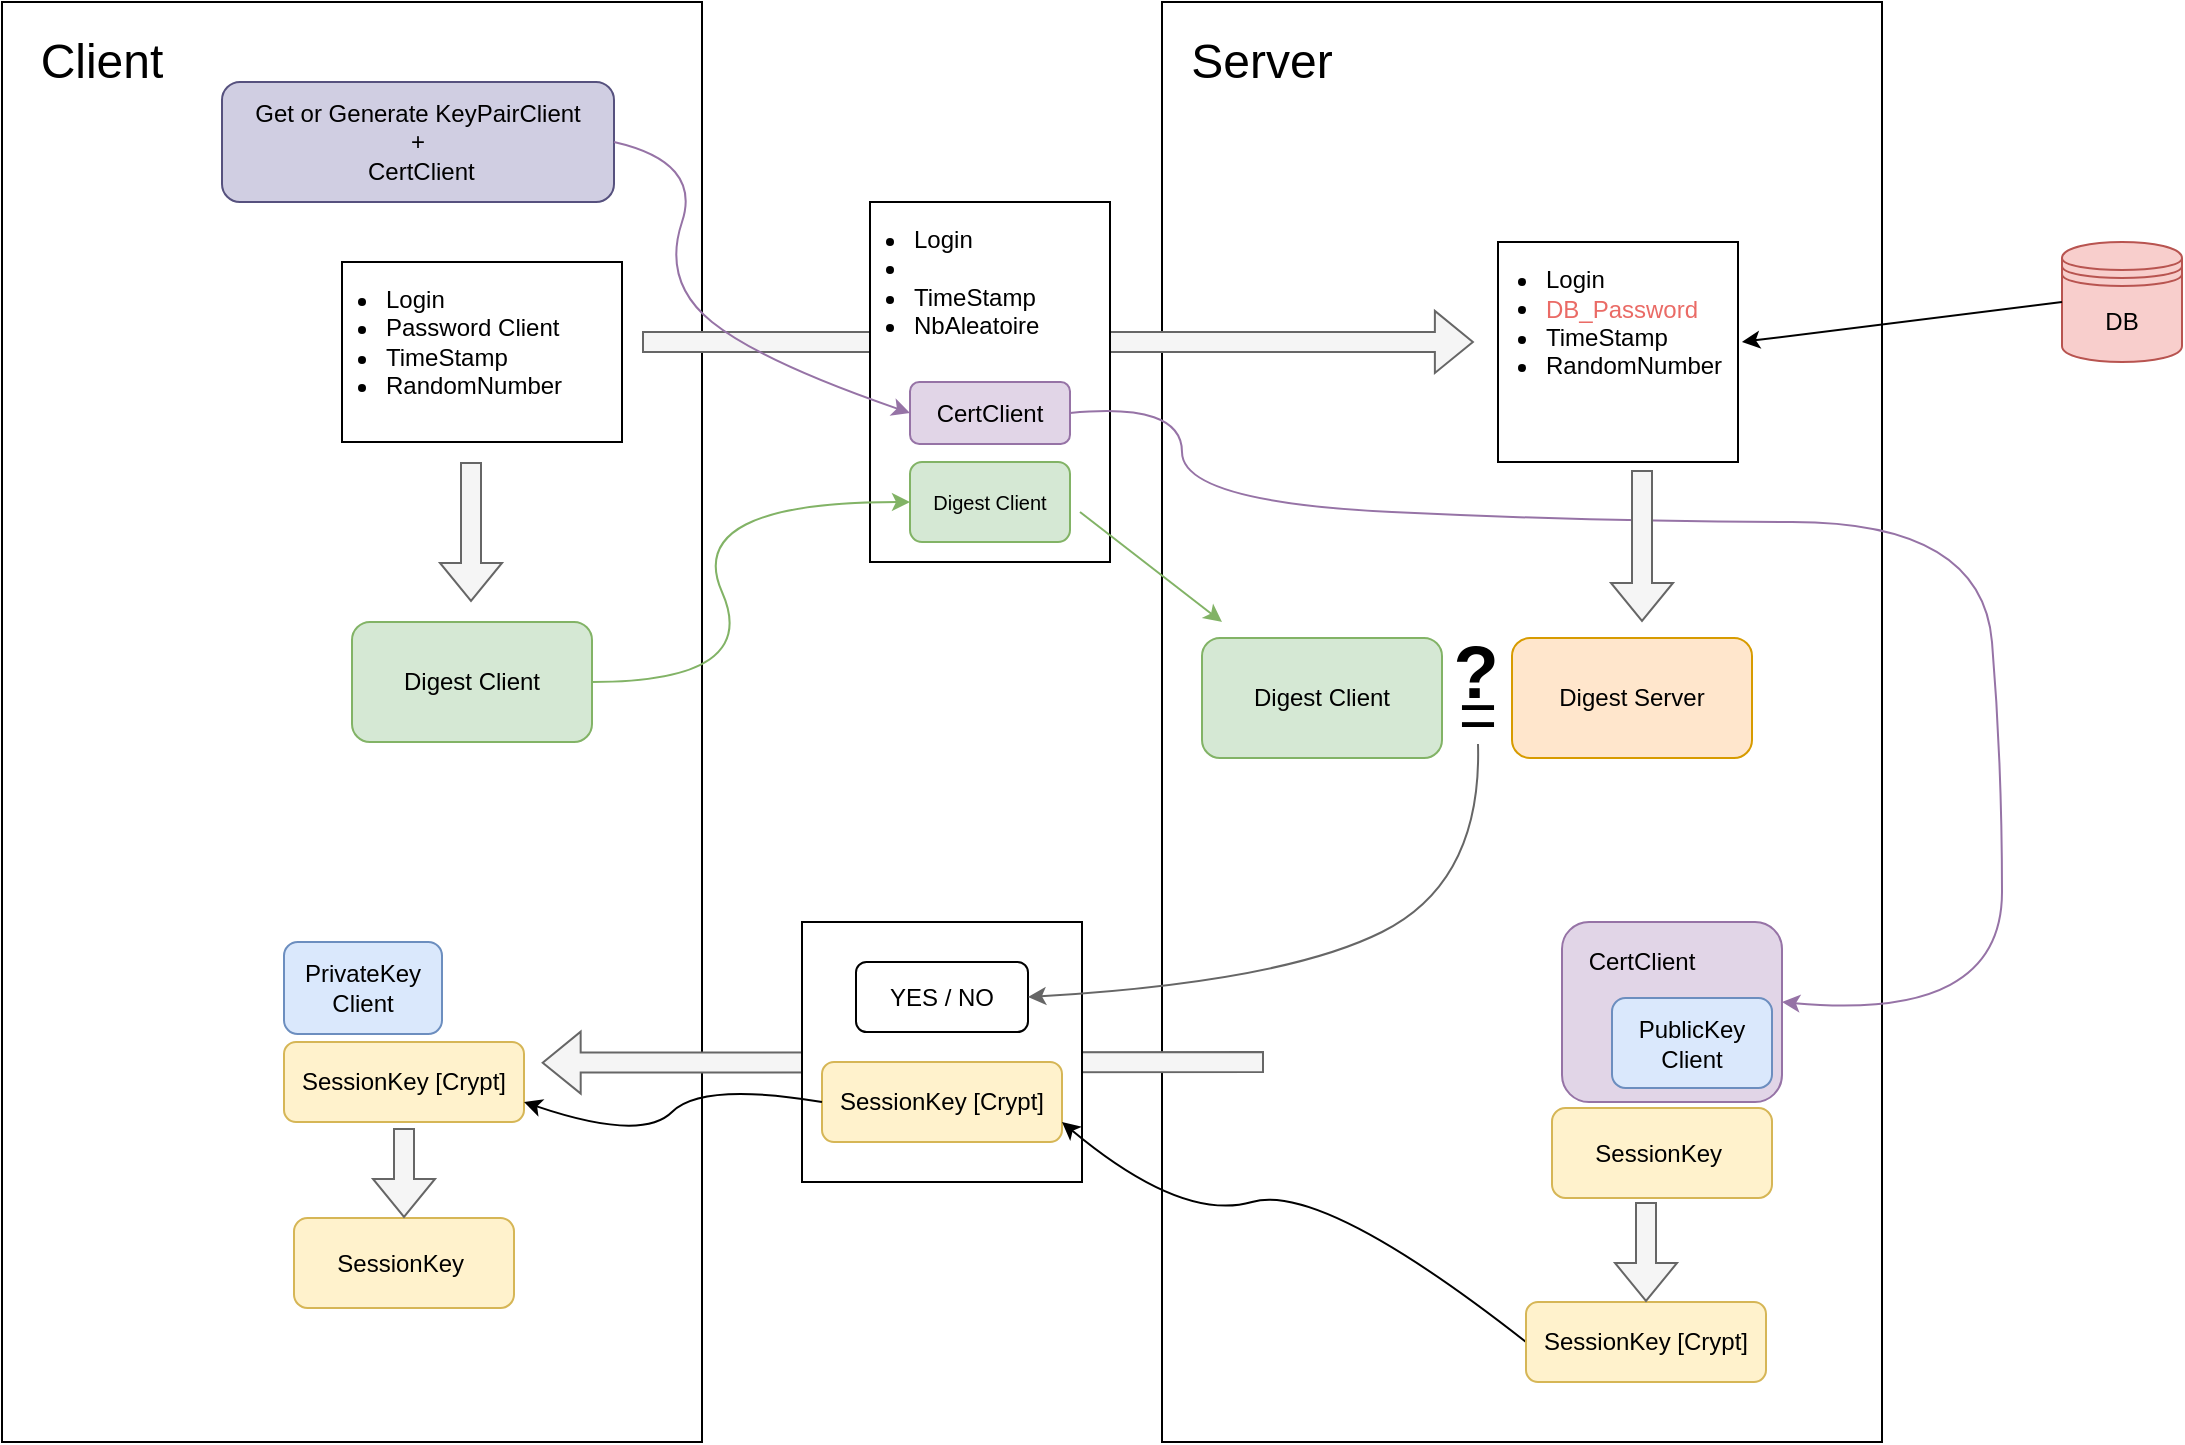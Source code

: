 <mxfile version="22.1.17" type="device">
  <diagram name="Page-1" id="_kBdx59m5xkJ6XI0RrxY">
    <mxGraphModel dx="2498" dy="861" grid="1" gridSize="10" guides="1" tooltips="1" connect="1" arrows="1" fold="1" page="1" pageScale="1" pageWidth="827" pageHeight="1169" math="0" shadow="0">
      <root>
        <mxCell id="0" />
        <mxCell id="1" parent="0" />
        <mxCell id="dsNefd5nOvSLwHh5b7ko-42" value="" style="rounded=0;whiteSpace=wrap;html=1;" parent="1" vertex="1">
          <mxGeometry x="440" width="360" height="720" as="geometry" />
        </mxCell>
        <mxCell id="dsNefd5nOvSLwHh5b7ko-41" value="" style="rounded=0;whiteSpace=wrap;html=1;" parent="1" vertex="1">
          <mxGeometry x="-140" width="350" height="720" as="geometry" />
        </mxCell>
        <mxCell id="dsNefd5nOvSLwHh5b7ko-5" value="" style="group" parent="1" vertex="1" connectable="0">
          <mxGeometry x="10" y="110" width="170" height="120" as="geometry" />
        </mxCell>
        <mxCell id="dsNefd5nOvSLwHh5b7ko-1" value="" style="rounded=0;whiteSpace=wrap;html=1;" parent="dsNefd5nOvSLwHh5b7ko-5" vertex="1">
          <mxGeometry x="20" y="20" width="140" height="90" as="geometry" />
        </mxCell>
        <mxCell id="dsNefd5nOvSLwHh5b7ko-3" value="&lt;ul&gt;&lt;li&gt;Login&lt;/li&gt;&lt;li&gt;Password Client&lt;/li&gt;&lt;li&gt;TimeStamp&lt;/li&gt;&lt;li&gt;RandomNumber&lt;/li&gt;&lt;/ul&gt;" style="text;html=1;strokeColor=none;fillColor=none;align=left;verticalAlign=middle;whiteSpace=wrap;rounded=0;" parent="dsNefd5nOvSLwHh5b7ko-5" vertex="1">
          <mxGeometry width="170" height="120" as="geometry" />
        </mxCell>
        <mxCell id="dsNefd5nOvSLwHh5b7ko-10" value="" style="shape=flexArrow;endArrow=classic;html=1;rounded=0;exitX=0.5;exitY=1;exitDx=0;exitDy=0;fillColor=#f5f5f5;strokeColor=#666666;" parent="1" edge="1">
          <mxGeometry width="50" height="50" relative="1" as="geometry">
            <mxPoint x="94.5" y="230" as="sourcePoint" />
            <mxPoint x="94.5" y="300" as="targetPoint" />
          </mxGeometry>
        </mxCell>
        <mxCell id="dsNefd5nOvSLwHh5b7ko-20" value="Digest Client" style="rounded=1;whiteSpace=wrap;html=1;fillColor=#d5e8d4;strokeColor=#82b366;" parent="1" vertex="1">
          <mxGeometry x="35" y="310" width="120" height="60" as="geometry" />
        </mxCell>
        <mxCell id="dsNefd5nOvSLwHh5b7ko-23" value="Digest Server" style="rounded=1;whiteSpace=wrap;html=1;fillColor=#ffe6cc;strokeColor=#d79b00;" parent="1" vertex="1">
          <mxGeometry x="615" y="318" width="120" height="60" as="geometry" />
        </mxCell>
        <mxCell id="dsNefd5nOvSLwHh5b7ko-25" value="" style="group" parent="1" vertex="1" connectable="0">
          <mxGeometry x="590" y="100" width="138" height="130" as="geometry" />
        </mxCell>
        <mxCell id="dsNefd5nOvSLwHh5b7ko-8" value="" style="rounded=0;whiteSpace=wrap;html=1;" parent="dsNefd5nOvSLwHh5b7ko-25" vertex="1">
          <mxGeometry x="18" y="20" width="120" height="110" as="geometry" />
        </mxCell>
        <mxCell id="dsNefd5nOvSLwHh5b7ko-9" value="&lt;ul&gt;&lt;li&gt;Login&lt;/li&gt;&lt;li&gt;&lt;br&gt;&lt;/li&gt;&lt;li&gt;TimeStamp&lt;/li&gt;&lt;li style=&quot;border-color: var(--border-color);&quot;&gt;RandomNumber&lt;/li&gt;&lt;/ul&gt;" style="text;html=1;strokeColor=none;fillColor=none;align=left;verticalAlign=middle;whiteSpace=wrap;rounded=0;" parent="dsNefd5nOvSLwHh5b7ko-25" vertex="1">
          <mxGeometry width="135" height="120" as="geometry" />
        </mxCell>
        <mxCell id="dsNefd5nOvSLwHh5b7ko-36" value="&lt;span style=&quot;background-color: initial; text-align: left;&quot;&gt;&lt;font color=&quot;#ea6b66&quot;&gt;DB_Password&lt;/font&gt;&lt;/span&gt;" style="rounded=1;whiteSpace=wrap;html=1;fillColor=none;strokeColor=none;" parent="dsNefd5nOvSLwHh5b7ko-25" vertex="1">
          <mxGeometry x="35" y="39" width="90" height="30" as="geometry" />
        </mxCell>
        <mxCell id="dsNefd5nOvSLwHh5b7ko-26" value="" style="shape=flexArrow;endArrow=classic;html=1;rounded=0;exitX=1;exitY=0.5;exitDx=0;exitDy=0;entryX=0.044;entryY=0.583;entryDx=0;entryDy=0;entryPerimeter=0;fillColor=#f5f5f5;strokeColor=#666666;" parent="1" source="dsNefd5nOvSLwHh5b7ko-3" target="dsNefd5nOvSLwHh5b7ko-9" edge="1">
          <mxGeometry width="50" height="50" relative="1" as="geometry">
            <mxPoint x="370" y="390" as="sourcePoint" />
            <mxPoint x="540" y="170" as="targetPoint" />
          </mxGeometry>
        </mxCell>
        <mxCell id="dsNefd5nOvSLwHh5b7ko-27" value="" style="group" parent="1" vertex="1" connectable="0">
          <mxGeometry x="274" y="80" width="140" height="200" as="geometry" />
        </mxCell>
        <mxCell id="dsNefd5nOvSLwHh5b7ko-2" value="" style="rounded=0;whiteSpace=wrap;html=1;" parent="dsNefd5nOvSLwHh5b7ko-27" vertex="1">
          <mxGeometry x="20" y="20" width="120" height="180" as="geometry" />
        </mxCell>
        <mxCell id="dsNefd5nOvSLwHh5b7ko-4" value="&lt;ul&gt;&lt;li&gt;Login&lt;/li&gt;&lt;li&gt;&lt;br&gt;&lt;/li&gt;&lt;li&gt;TimeStamp&lt;/li&gt;&lt;li&gt;NbAleatoire&lt;/li&gt;&lt;/ul&gt;" style="text;html=1;strokeColor=none;fillColor=none;align=left;verticalAlign=middle;whiteSpace=wrap;rounded=0;" parent="dsNefd5nOvSLwHh5b7ko-27" vertex="1">
          <mxGeometry width="140" height="120" as="geometry" />
        </mxCell>
        <mxCell id="dsNefd5nOvSLwHh5b7ko-21" value="&lt;font style=&quot;font-size: 10px;&quot;&gt;Digest Client&lt;/font&gt;" style="rounded=1;whiteSpace=wrap;html=1;fillColor=#d5e8d4;strokeColor=#82b366;" parent="dsNefd5nOvSLwHh5b7ko-27" vertex="1">
          <mxGeometry x="40" y="150" width="80" height="40" as="geometry" />
        </mxCell>
        <mxCell id="dsNefd5nOvSLwHh5b7ko-48" value="CertClient" style="rounded=1;whiteSpace=wrap;html=1;fillColor=#e1d5e7;strokeColor=#9673a6;" parent="dsNefd5nOvSLwHh5b7ko-27" vertex="1">
          <mxGeometry x="40" y="110" width="80" height="31" as="geometry" />
        </mxCell>
        <mxCell id="dsNefd5nOvSLwHh5b7ko-19" value="" style="curved=1;endArrow=classic;html=1;rounded=0;exitX=1;exitY=0.5;exitDx=0;exitDy=0;entryX=0;entryY=0.5;entryDx=0;entryDy=0;fillColor=#d5e8d4;strokeColor=#82b366;" parent="1" source="dsNefd5nOvSLwHh5b7ko-20" target="dsNefd5nOvSLwHh5b7ko-21" edge="1">
          <mxGeometry width="50" height="50" relative="1" as="geometry">
            <mxPoint x="196" y="432" as="sourcePoint" />
            <mxPoint x="330" y="290" as="targetPoint" />
            <Array as="points">
              <mxPoint x="240" y="340" />
              <mxPoint x="200" y="250" />
            </Array>
          </mxGeometry>
        </mxCell>
        <mxCell id="dsNefd5nOvSLwHh5b7ko-28" value="Digest Client" style="rounded=1;whiteSpace=wrap;html=1;fillColor=#d5e8d4;strokeColor=#82b366;" parent="1" vertex="1">
          <mxGeometry x="460" y="318" width="120" height="60" as="geometry" />
        </mxCell>
        <mxCell id="dsNefd5nOvSLwHh5b7ko-29" value="" style="endArrow=classic;html=1;rounded=0;fillColor=#d5e8d4;strokeColor=#82b366;" parent="1" edge="1">
          <mxGeometry width="50" height="50" relative="1" as="geometry">
            <mxPoint x="399" y="255" as="sourcePoint" />
            <mxPoint x="470" y="310" as="targetPoint" />
          </mxGeometry>
        </mxCell>
        <mxCell id="dsNefd5nOvSLwHh5b7ko-30" value="&lt;font style=&quot;font-size: 33px;&quot;&gt;=&lt;/font&gt;" style="text;html=1;strokeColor=none;fillColor=none;align=center;verticalAlign=middle;whiteSpace=wrap;rounded=0;" parent="1" vertex="1">
          <mxGeometry x="573" y="341" width="50" height="30" as="geometry" />
        </mxCell>
        <mxCell id="dsNefd5nOvSLwHh5b7ko-31" value="&lt;font style=&quot;font-size: 37px;&quot;&gt;&lt;b&gt;?&lt;/b&gt;&lt;/font&gt;" style="text;html=1;strokeColor=none;fillColor=none;align=center;verticalAlign=middle;whiteSpace=wrap;rounded=0;" parent="1" vertex="1">
          <mxGeometry x="572" y="321" width="50" height="30" as="geometry" />
        </mxCell>
        <mxCell id="dsNefd5nOvSLwHh5b7ko-32" value="DB" style="shape=datastore;whiteSpace=wrap;html=1;fillColor=#f8cecc;strokeColor=#b85450;" parent="1" vertex="1">
          <mxGeometry x="890" y="120" width="60" height="60" as="geometry" />
        </mxCell>
        <mxCell id="dsNefd5nOvSLwHh5b7ko-33" value="" style="endArrow=classic;html=1;rounded=0;exitX=0;exitY=0.5;exitDx=0;exitDy=0;entryX=1.037;entryY=0.583;entryDx=0;entryDy=0;entryPerimeter=0;" parent="1" source="dsNefd5nOvSLwHh5b7ko-32" target="dsNefd5nOvSLwHh5b7ko-9" edge="1">
          <mxGeometry width="50" height="50" relative="1" as="geometry">
            <mxPoint x="810" y="230" as="sourcePoint" />
            <mxPoint x="700" y="150" as="targetPoint" />
          </mxGeometry>
        </mxCell>
        <mxCell id="dsNefd5nOvSLwHh5b7ko-43" value="&lt;font style=&quot;font-size: 24px;&quot;&gt;Client&lt;/font&gt;" style="text;html=1;strokeColor=none;fillColor=none;align=center;verticalAlign=middle;whiteSpace=wrap;rounded=0;" parent="1" vertex="1">
          <mxGeometry x="-130" y="10" width="80" height="40" as="geometry" />
        </mxCell>
        <mxCell id="dsNefd5nOvSLwHh5b7ko-44" value="&lt;font style=&quot;font-size: 24px;&quot;&gt;Server&lt;/font&gt;" style="text;html=1;strokeColor=none;fillColor=none;align=center;verticalAlign=middle;whiteSpace=wrap;rounded=0;" parent="1" vertex="1">
          <mxGeometry x="460" y="15" width="60" height="30" as="geometry" />
        </mxCell>
        <mxCell id="dsNefd5nOvSLwHh5b7ko-45" value="" style="shape=flexArrow;endArrow=classic;html=1;rounded=0;fillColor=#f5f5f5;strokeColor=#666666;" parent="1" edge="1">
          <mxGeometry width="50" height="50" relative="1" as="geometry">
            <mxPoint x="491" y="530" as="sourcePoint" />
            <mxPoint x="129.84" y="530.33" as="targetPoint" />
          </mxGeometry>
        </mxCell>
        <mxCell id="dsNefd5nOvSLwHh5b7ko-51" value="" style="group" parent="1" vertex="1" connectable="0">
          <mxGeometry x="260" y="440" width="140" height="150" as="geometry" />
        </mxCell>
        <mxCell id="dsNefd5nOvSLwHh5b7ko-50" value="" style="rounded=0;whiteSpace=wrap;html=1;" parent="dsNefd5nOvSLwHh5b7ko-51" vertex="1">
          <mxGeometry y="20" width="140" height="130" as="geometry" />
        </mxCell>
        <mxCell id="dsNefd5nOvSLwHh5b7ko-58" value="SessionKey [Crypt]" style="rounded=1;whiteSpace=wrap;html=1;fillColor=#fff2cc;strokeColor=#d6b656;" parent="dsNefd5nOvSLwHh5b7ko-51" vertex="1">
          <mxGeometry x="10" y="90" width="120" height="40" as="geometry" />
        </mxCell>
        <mxCell id="dsNefd5nOvSLwHh5b7ko-53" value="YES / NO" style="rounded=1;whiteSpace=wrap;html=1;" parent="dsNefd5nOvSLwHh5b7ko-51" vertex="1">
          <mxGeometry x="27" y="40" width="86" height="35" as="geometry" />
        </mxCell>
        <mxCell id="dsNefd5nOvSLwHh5b7ko-54" value="SessionKey&amp;nbsp;" style="rounded=1;whiteSpace=wrap;html=1;fillColor=#fff2cc;strokeColor=#d6b656;" parent="1" vertex="1">
          <mxGeometry x="635" y="553" width="110" height="45" as="geometry" />
        </mxCell>
        <mxCell id="dsNefd5nOvSLwHh5b7ko-60" value="" style="curved=1;endArrow=classic;html=1;rounded=0;exitX=0;exitY=0.5;exitDx=0;exitDy=0;entryX=1;entryY=0.75;entryDx=0;entryDy=0;" parent="1" source="dsNefd5nOvSLwHh5b7ko-68" target="dsNefd5nOvSLwHh5b7ko-58" edge="1">
          <mxGeometry width="50" height="50" relative="1" as="geometry">
            <mxPoint x="623" y="557" as="sourcePoint" />
            <mxPoint x="380" y="550" as="targetPoint" />
            <Array as="points">
              <mxPoint x="520" y="590" />
              <mxPoint x="450" y="610" />
            </Array>
          </mxGeometry>
        </mxCell>
        <mxCell id="dsNefd5nOvSLwHh5b7ko-61" value="PrivateKey&lt;br&gt;Client" style="rounded=1;whiteSpace=wrap;html=1;fillColor=#dae8fc;strokeColor=#6c8ebf;" parent="1" vertex="1">
          <mxGeometry x="1" y="470" width="79" height="46" as="geometry" />
        </mxCell>
        <mxCell id="dsNefd5nOvSLwHh5b7ko-63" value="SessionKey&amp;nbsp;" style="rounded=1;whiteSpace=wrap;html=1;fillColor=#fff2cc;strokeColor=#d6b656;" parent="1" vertex="1">
          <mxGeometry x="6" y="608" width="110" height="45" as="geometry" />
        </mxCell>
        <mxCell id="dsNefd5nOvSLwHh5b7ko-67" value="" style="group" parent="1" vertex="1" connectable="0">
          <mxGeometry x="640" y="460" width="110" height="90" as="geometry" />
        </mxCell>
        <mxCell id="dsNefd5nOvSLwHh5b7ko-64" value="" style="rounded=1;whiteSpace=wrap;html=1;fillColor=#e1d5e7;strokeColor=#9673a6;" parent="dsNefd5nOvSLwHh5b7ko-67" vertex="1">
          <mxGeometry width="110" height="90" as="geometry" />
        </mxCell>
        <mxCell id="dsNefd5nOvSLwHh5b7ko-52" value="PublicKey Client" style="rounded=1;whiteSpace=wrap;html=1;fillColor=#dae8fc;strokeColor=#6c8ebf;" parent="dsNefd5nOvSLwHh5b7ko-67" vertex="1">
          <mxGeometry x="25" y="38" width="80" height="45" as="geometry" />
        </mxCell>
        <mxCell id="dsNefd5nOvSLwHh5b7ko-65" value="CertClient" style="text;html=1;strokeColor=none;fillColor=none;align=center;verticalAlign=middle;whiteSpace=wrap;rounded=0;" parent="dsNefd5nOvSLwHh5b7ko-67" vertex="1">
          <mxGeometry x="10" y="5" width="60" height="30" as="geometry" />
        </mxCell>
        <mxCell id="dsNefd5nOvSLwHh5b7ko-57" value="" style="shape=image;html=1;verticalAlign=top;verticalLabelPosition=bottom;labelBackgroundColor=#ffffff;imageAspect=0;aspect=fixed;image=https://cdn1.iconfinder.com/data/icons/seo-and-web-development-6/32/development_setting_gear_cogwheel-71-128.png" parent="1" vertex="1">
          <mxGeometry x="626" y="512" width="48" height="48" as="geometry" />
        </mxCell>
        <mxCell id="dsNefd5nOvSLwHh5b7ko-68" value="SessionKey&amp;nbsp;[Crypt]" style="rounded=1;whiteSpace=wrap;html=1;fillColor=#fff2cc;strokeColor=#d6b656;" parent="1" vertex="1">
          <mxGeometry x="622" y="650" width="120" height="40" as="geometry" />
        </mxCell>
        <mxCell id="dsNefd5nOvSLwHh5b7ko-69" value="SessionKey&amp;nbsp;[Crypt]" style="rounded=1;whiteSpace=wrap;html=1;fillColor=#fff2cc;strokeColor=#d6b656;" parent="1" vertex="1">
          <mxGeometry x="1" y="520" width="120" height="40" as="geometry" />
        </mxCell>
        <mxCell id="dsNefd5nOvSLwHh5b7ko-62" value="" style="shape=image;html=1;verticalAlign=top;verticalLabelPosition=bottom;labelBackgroundColor=#ffffff;imageAspect=0;aspect=fixed;image=https://cdn1.iconfinder.com/data/icons/seo-and-web-development-6/32/development_setting_gear_cogwheel-71-128.png" parent="1" vertex="1">
          <mxGeometry x="69" y="481" width="48" height="48" as="geometry" />
        </mxCell>
        <mxCell id="dsNefd5nOvSLwHh5b7ko-70" value="" style="shape=flexArrow;endArrow=classic;html=1;rounded=0;entryX=0.5;entryY=0;entryDx=0;entryDy=0;fillColor=#f5f5f5;strokeColor=#666666;" parent="1" target="dsNefd5nOvSLwHh5b7ko-63" edge="1">
          <mxGeometry width="50" height="50" relative="1" as="geometry">
            <mxPoint x="61" y="563" as="sourcePoint" />
            <mxPoint x="-100" y="530" as="targetPoint" />
          </mxGeometry>
        </mxCell>
        <mxCell id="dsNefd5nOvSLwHh5b7ko-72" value="" style="shape=flexArrow;endArrow=classic;html=1;rounded=0;entryX=0.5;entryY=0;entryDx=0;entryDy=0;fillColor=#f5f5f5;strokeColor=#666666;" parent="1" target="dsNefd5nOvSLwHh5b7ko-68" edge="1">
          <mxGeometry width="50" height="50" relative="1" as="geometry">
            <mxPoint x="682" y="600" as="sourcePoint" />
            <mxPoint x="759" y="597" as="targetPoint" />
          </mxGeometry>
        </mxCell>
        <mxCell id="dsNefd5nOvSLwHh5b7ko-73" value="" style="curved=1;endArrow=classic;html=1;rounded=0;entryX=1;entryY=0.75;entryDx=0;entryDy=0;exitX=0;exitY=0.5;exitDx=0;exitDy=0;" parent="1" source="dsNefd5nOvSLwHh5b7ko-58" target="dsNefd5nOvSLwHh5b7ko-69" edge="1">
          <mxGeometry width="50" height="50" relative="1" as="geometry">
            <mxPoint x="260" y="720" as="sourcePoint" />
            <mxPoint x="310" y="670" as="targetPoint" />
            <Array as="points">
              <mxPoint x="210" y="540" />
              <mxPoint x="180" y="570" />
            </Array>
          </mxGeometry>
        </mxCell>
        <mxCell id="dsNefd5nOvSLwHh5b7ko-47" value="" style="curved=1;endArrow=classic;html=1;rounded=0;exitX=0.5;exitY=1;exitDx=0;exitDy=0;entryX=1;entryY=0.5;entryDx=0;entryDy=0;fillColor=#f5f5f5;strokeColor=#666666;" parent="1" source="dsNefd5nOvSLwHh5b7ko-30" target="dsNefd5nOvSLwHh5b7ko-53" edge="1">
          <mxGeometry width="50" height="50" relative="1" as="geometry">
            <mxPoint x="605.5" y="390" as="sourcePoint" />
            <mxPoint x="552.5" y="534" as="targetPoint" />
            <Array as="points">
              <mxPoint x="600" y="440" />
              <mxPoint x="500" y="490" />
            </Array>
          </mxGeometry>
        </mxCell>
        <mxCell id="dsNefd5nOvSLwHh5b7ko-141" value="Get or Generate KeyPairClient &lt;br&gt;+&lt;br&gt;&amp;nbsp;CertClient" style="rounded=1;whiteSpace=wrap;html=1;fillColor=#d0cee2;strokeColor=#56517e;" parent="1" vertex="1">
          <mxGeometry x="-30" y="40" width="196" height="60" as="geometry" />
        </mxCell>
        <mxCell id="dsNefd5nOvSLwHh5b7ko-142" value="" style="curved=1;endArrow=classic;html=1;rounded=0;exitX=1;exitY=0.5;exitDx=0;exitDy=0;entryX=0;entryY=0.5;entryDx=0;entryDy=0;fillColor=#e1d5e7;strokeColor=#9673a6;" parent="1" source="dsNefd5nOvSLwHh5b7ko-141" target="dsNefd5nOvSLwHh5b7ko-48" edge="1">
          <mxGeometry width="50" height="50" relative="1" as="geometry">
            <mxPoint x="230" y="100" as="sourcePoint" />
            <mxPoint x="280" y="50" as="targetPoint" />
            <Array as="points">
              <mxPoint x="210" y="80" />
              <mxPoint x="190" y="140" />
              <mxPoint x="240" y="180" />
            </Array>
          </mxGeometry>
        </mxCell>
        <mxCell id="dsNefd5nOvSLwHh5b7ko-144" value="" style="curved=1;endArrow=classic;html=1;rounded=0;exitX=1;exitY=0.5;exitDx=0;exitDy=0;fillColor=#e1d5e7;strokeColor=#9673a6;" parent="1" source="dsNefd5nOvSLwHh5b7ko-48" edge="1">
          <mxGeometry width="50" height="50" relative="1" as="geometry">
            <mxPoint x="500" y="240" as="sourcePoint" />
            <mxPoint x="750" y="500" as="targetPoint" />
            <Array as="points">
              <mxPoint x="450" y="200" />
              <mxPoint x="450" y="250" />
              <mxPoint x="660" y="260" />
              <mxPoint x="850" y="260" />
              <mxPoint x="860" y="380" />
              <mxPoint x="860" y="510" />
            </Array>
          </mxGeometry>
        </mxCell>
        <mxCell id="dsNefd5nOvSLwHh5b7ko-18" value="" style="shape=flexArrow;endArrow=classic;html=1;rounded=0;movable=1;resizable=1;rotatable=1;deletable=1;editable=1;locked=0;connectable=1;exitX=0.6;exitY=1.036;exitDx=0;exitDy=0;exitPerimeter=0;fillColor=#f5f5f5;strokeColor=#666666;" parent="1" source="dsNefd5nOvSLwHh5b7ko-8" edge="1">
          <mxGeometry width="50" height="50" relative="1" as="geometry">
            <mxPoint x="681" y="242" as="sourcePoint" />
            <mxPoint x="680" y="310" as="targetPoint" />
          </mxGeometry>
        </mxCell>
      </root>
    </mxGraphModel>
  </diagram>
</mxfile>
